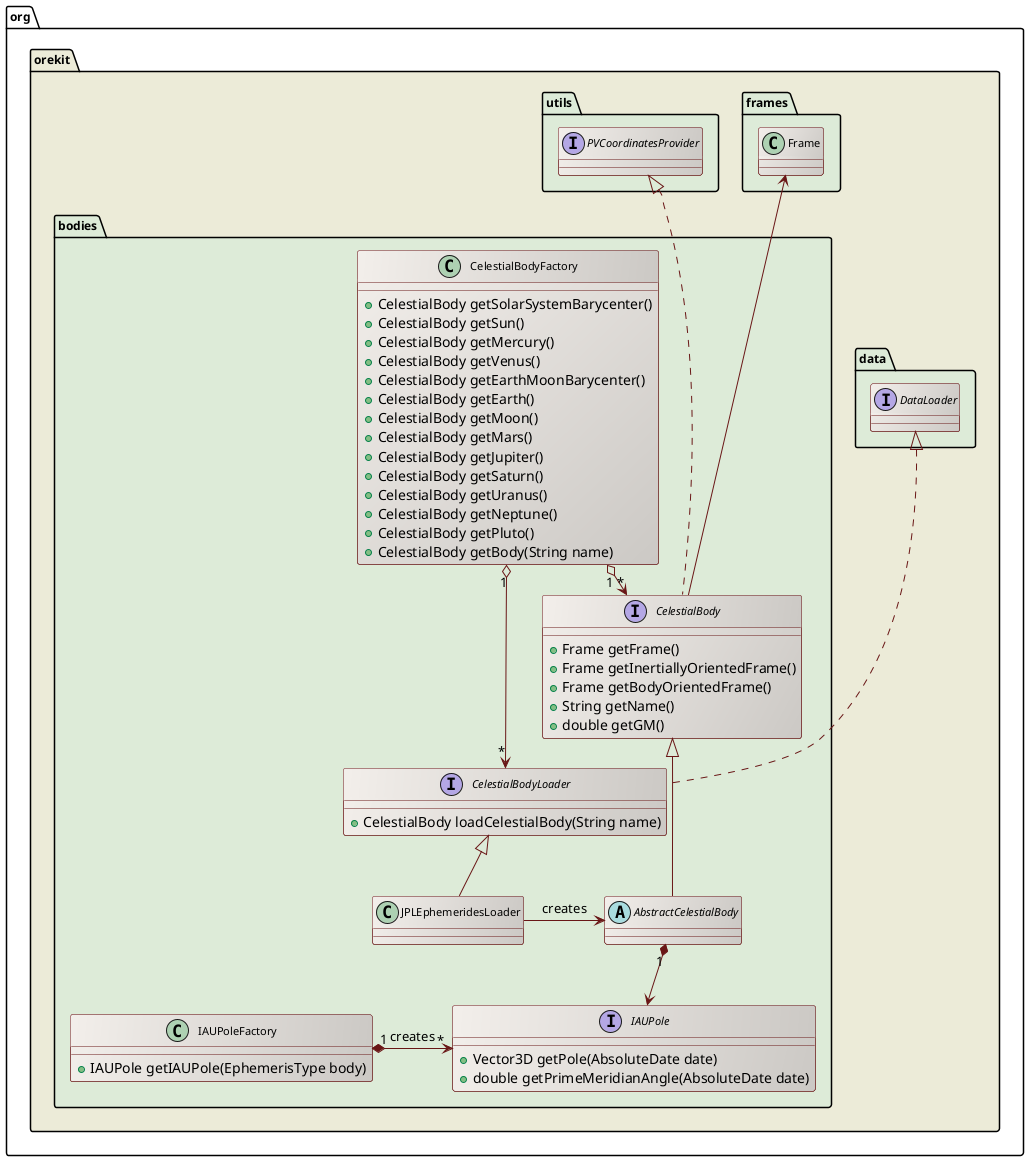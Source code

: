 ' Copyright 2002-2020 CS GROUP
' Licensed to CS GROUP (CS) under one or more
' contributor license agreements.  See the NOTICE file distributed with
' this work for additional information regarding copyright ownership.
' CS licenses this file to You under the Apache License, Version 2.0
' (the "License"); you may not use this file except in compliance with
' the License.  You may obtain a copy of the License at
'
'   http://www.apache.org/licenses/LICENSE-2.0
'
' Unless required by applicable law or agreed to in writing, software
' distributed under the License is distributed on an "AS IS" BASIS,
' WITHOUT WARRANTIES OR CONDITIONS OF ANY KIND, either express or implied.
' See the License for the specific language governing permissions and
' limitations under the License.
 
@startuml

  skinparam svek                  true
  skinparam ClassBackgroundColor  #F3EFEB/CCC9C5
  skinparam ClassArrowColor       #691616
  skinparam ClassBorderColor      #691616
  skinparam NoteBackgroundColor   #F3EFEB
  skinparam NoteBorderColor       #691616
  skinparam NoteFontColor         #691616
  skinparam ClassFontSize         11
  skinparam PackageFontSize       12

  package org.orekit #ECEBD8 {

  package data #DDEBD8 {
    interface DataLoader
  }

  package frames #DDEBD8 {
    class Frame
  }

  package utils #DDEBD8 {
    interface PVCoordinatesProvider
  }

  package bodies #DDEBD8 {
    interface CelestialBody {
      +Frame getFrame()
      +Frame getInertiallyOrientedFrame()
      +Frame getBodyOrientedFrame()
      +String getName()
      +double getGM()
    }

    class CelestialBodyFactory {
      +CelestialBody getSolarSystemBarycenter()
      +CelestialBody getSun()
      +CelestialBody getMercury()
      +CelestialBody getVenus()
      +CelestialBody getEarthMoonBarycenter()
      +CelestialBody getEarth()
      +CelestialBody getMoon()
      +CelestialBody getMars()
      +CelestialBody getJupiter()
      +CelestialBody getSaturn()
      +CelestialBody getUranus()
      +CelestialBody getNeptune()
      +CelestialBody getPluto()
      +CelestialBody getBody(String name)
    }

    interface CelestialBodyLoader {
      +CelestialBody loadCelestialBody(String name)
    }

    class JPLEphemeridesLoader

    interface IAUPole {
      +Vector3D getPole(AbsoluteDate date)
      +double getPrimeMeridianAngle(AbsoluteDate date)
    }

    class IAUPoleFactory {
      +IAUPole getIAUPole(EphemerisType body)
    }

    abstract class AbstractCelestialBody

    DataLoader           <|.. CelestialBodyLoader
    CelestialBodyLoader  <|-- JPLEphemeridesLoader
    CelestialBody "*"       <-left-o "1" CelestialBodyFactory
    CelestialBodyFactory "1" o--> "*" CelestialBodyLoader
    PVCoordinatesProvider <|.. CelestialBody
    CelestialBody         -up-> Frame
    CelestialBody         <|-- AbstractCelestialBody
    IAUPole "*" <-left-* "1" IAUPoleFactory  : creates
    AbstractCelestialBody "1" *--> IAUPole
    AbstractCelestialBody <-left- JPLEphemeridesLoader : creates

  }

}

@enduml
